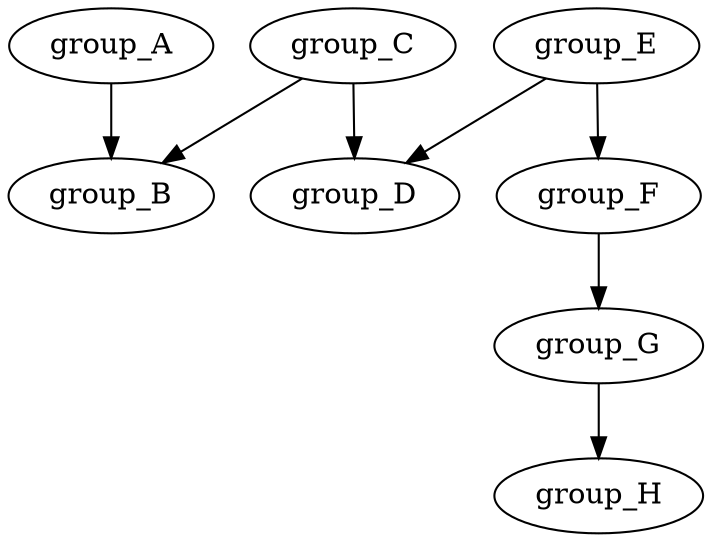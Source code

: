 digraph g
{

  /* list of nodes */
  "group_A";
  "group_B";
  "group_C";
  "group_D";
  "group_E";
  "group_F";
  "group_G";
  "group_H";

  /* list of edges */
  "group_A" -> "group_B" [weight = "2"];
  "group_C" -> "group_B" [weight = "2"];
  "group_C" -> "group_D" [weight = "2"];
  "group_E" -> "group_D" [weight = "0.625"];
  "group_E" -> "group_F" [weight = "0.625"];
  "group_F" -> "group_G" [weight = "2"];
  "group_G" -> "group_H" [weight = "2"];
}
